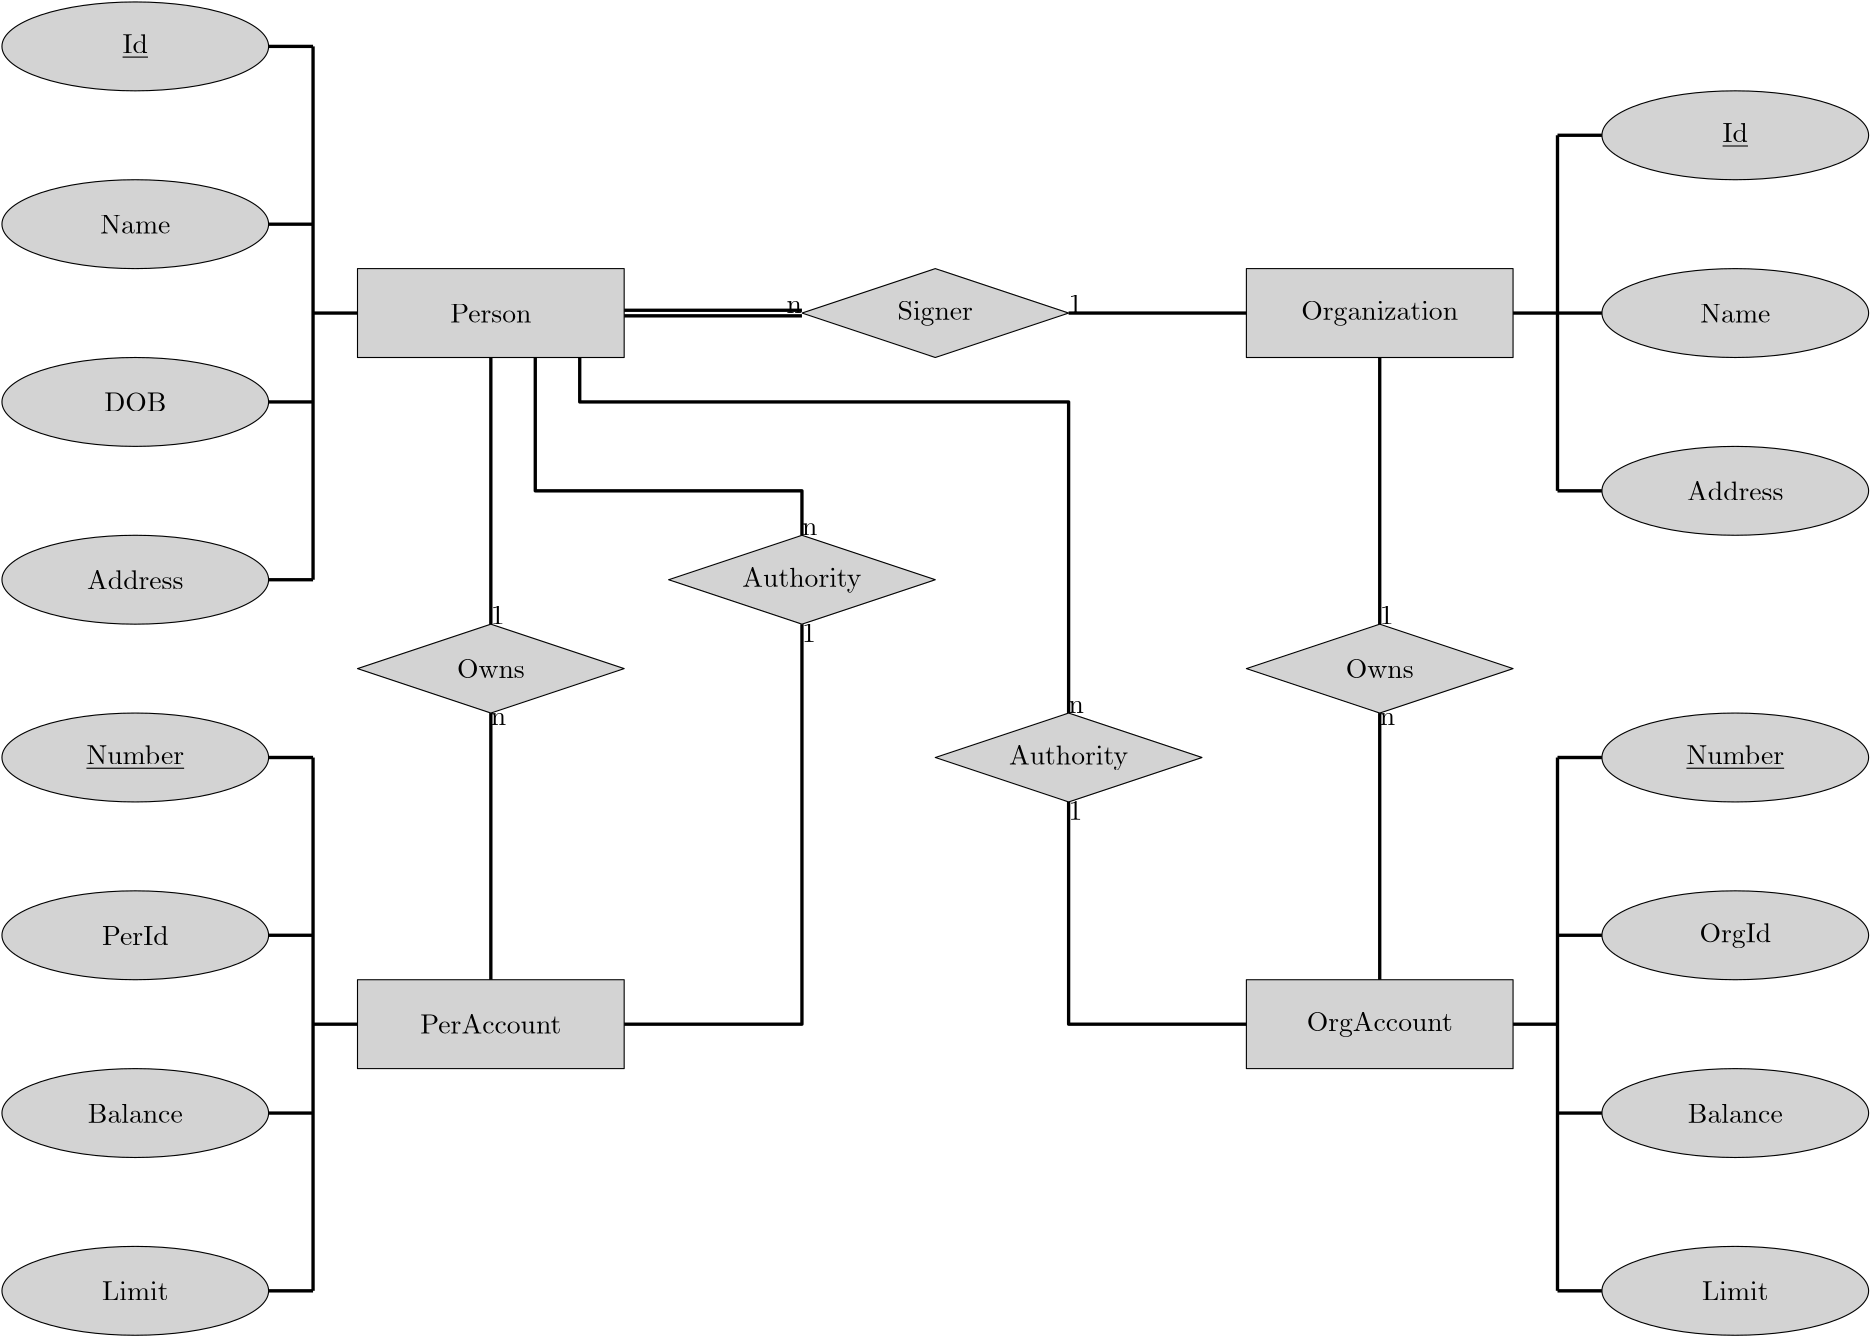 <?xml version="1.0"?>
<!DOCTYPE ipe SYSTEM "ipe.dtd">
<ipe version="70107" creator="Ipe 7.1.8">
<info created="D:20151008195539" modified="D:20151008202330"/>
<ipestyle name="basic">
<symbol name="arrow/arc(spx)">
<path stroke="sym-stroke" fill="sym-stroke" pen="sym-pen">
0 0 m
-1 0.333 l
-1 -0.333 l
h
</path>
</symbol>
<symbol name="arrow/farc(spx)">
<path stroke="sym-stroke" fill="white" pen="sym-pen">
0 0 m
-1 0.333 l
-1 -0.333 l
h
</path>
</symbol>
<symbol name="arrow/ptarc(spx)">
<path stroke="sym-stroke" fill="sym-stroke" pen="sym-pen">
0 0 m
-1 0.333 l
-0.8 0 l
-1 -0.333 l
h
</path>
</symbol>
<symbol name="arrow/fptarc(spx)">
<path stroke="sym-stroke" fill="white" pen="sym-pen">
0 0 m
-1 0.333 l
-0.8 0 l
-1 -0.333 l
h
</path>
</symbol>
<symbol name="mark/circle(sx)" transformations="translations">
<path fill="sym-stroke">
0.6 0 0 0.6 0 0 e
0.4 0 0 0.4 0 0 e
</path>
</symbol>
<symbol name="mark/disk(sx)" transformations="translations">
<path fill="sym-stroke">
0.6 0 0 0.6 0 0 e
</path>
</symbol>
<symbol name="mark/fdisk(sfx)" transformations="translations">
<group>
<path fill="sym-fill">
0.5 0 0 0.5 0 0 e
</path>
<path fill="sym-stroke" fillrule="eofill">
0.6 0 0 0.6 0 0 e
0.4 0 0 0.4 0 0 e
</path>
</group>
</symbol>
<symbol name="mark/box(sx)" transformations="translations">
<path fill="sym-stroke" fillrule="eofill">
-0.6 -0.6 m
0.6 -0.6 l
0.6 0.6 l
-0.6 0.6 l
h
-0.4 -0.4 m
0.4 -0.4 l
0.4 0.4 l
-0.4 0.4 l
h
</path>
</symbol>
<symbol name="mark/square(sx)" transformations="translations">
<path fill="sym-stroke">
-0.6 -0.6 m
0.6 -0.6 l
0.6 0.6 l
-0.6 0.6 l
h
</path>
</symbol>
<symbol name="mark/fsquare(sfx)" transformations="translations">
<group>
<path fill="sym-fill">
-0.5 -0.5 m
0.5 -0.5 l
0.5 0.5 l
-0.5 0.5 l
h
</path>
<path fill="sym-stroke" fillrule="eofill">
-0.6 -0.6 m
0.6 -0.6 l
0.6 0.6 l
-0.6 0.6 l
h
-0.4 -0.4 m
0.4 -0.4 l
0.4 0.4 l
-0.4 0.4 l
h
</path>
</group>
</symbol>
<symbol name="mark/cross(sx)" transformations="translations">
<group>
<path fill="sym-stroke">
-0.43 -0.57 m
0.57 0.43 l
0.43 0.57 l
-0.57 -0.43 l
h
</path>
<path fill="sym-stroke">
-0.43 0.57 m
0.57 -0.43 l
0.43 -0.57 l
-0.57 0.43 l
h
</path>
</group>
</symbol>
<symbol name="arrow/fnormal(spx)">
<path stroke="sym-stroke" fill="white" pen="sym-pen">
0 0 m
-1 0.333 l
-1 -0.333 l
h
</path>
</symbol>
<symbol name="arrow/pointed(spx)">
<path stroke="sym-stroke" fill="sym-stroke" pen="sym-pen">
0 0 m
-1 0.333 l
-0.8 0 l
-1 -0.333 l
h
</path>
</symbol>
<symbol name="arrow/fpointed(spx)">
<path stroke="sym-stroke" fill="white" pen="sym-pen">
0 0 m
-1 0.333 l
-0.8 0 l
-1 -0.333 l
h
</path>
</symbol>
<symbol name="arrow/linear(spx)">
<path stroke="sym-stroke" pen="sym-pen">
-1 0.333 m
0 0 l
-1 -0.333 l
</path>
</symbol>
<symbol name="arrow/fdouble(spx)">
<path stroke="sym-stroke" fill="white" pen="sym-pen">
0 0 m
-1 0.333 l
-1 -0.333 l
h
-1 0 m
-2 0.333 l
-2 -0.333 l
h
</path>
</symbol>
<symbol name="arrow/double(spx)">
<path stroke="sym-stroke" fill="sym-stroke" pen="sym-pen">
0 0 m
-1 0.333 l
-1 -0.333 l
h
-1 0 m
-2 0.333 l
-2 -0.333 l
h
</path>
</symbol>
<pen name="heavier" value="0.8"/>
<pen name="fat" value="1.2"/>
<pen name="ultrafat" value="2"/>
<symbolsize name="large" value="5"/>
<symbolsize name="small" value="2"/>
<symbolsize name="tiny" value="1.1"/>
<arrowsize name="large" value="10"/>
<arrowsize name="small" value="5"/>
<arrowsize name="tiny" value="3"/>
<color name="red" value="1 0 0"/>
<color name="green" value="0 1 0"/>
<color name="blue" value="0 0 1"/>
<color name="yellow" value="1 1 0"/>
<color name="orange" value="1 0.647 0"/>
<color name="gold" value="1 0.843 0"/>
<color name="purple" value="0.627 0.125 0.941"/>
<color name="gray" value="0.745"/>
<color name="brown" value="0.647 0.165 0.165"/>
<color name="navy" value="0 0 0.502"/>
<color name="pink" value="1 0.753 0.796"/>
<color name="seagreen" value="0.18 0.545 0.341"/>
<color name="turquoise" value="0.251 0.878 0.816"/>
<color name="violet" value="0.933 0.51 0.933"/>
<color name="darkblue" value="0 0 0.545"/>
<color name="darkcyan" value="0 0.545 0.545"/>
<color name="darkgray" value="0.663"/>
<color name="darkgreen" value="0 0.392 0"/>
<color name="darkmagenta" value="0.545 0 0.545"/>
<color name="darkorange" value="1 0.549 0"/>
<color name="darkred" value="0.545 0 0"/>
<color name="lightblue" value="0.678 0.847 0.902"/>
<color name="lightcyan" value="0.878 1 1"/>
<color name="lightgray" value="0.827"/>
<color name="lightgreen" value="0.565 0.933 0.565"/>
<color name="lightyellow" value="1 1 0.878"/>
<dashstyle name="dashed" value="[4] 0"/>
<dashstyle name="dotted" value="[1 3] 0"/>
<dashstyle name="dash dotted" value="[4 2 1 2] 0"/>
<dashstyle name="dash dot dotted" value="[4 2 1 2 1 2] 0"/>
<textsize name="large" value="\large"/>
<textsize name="Large" value="\Large"/>
<textsize name="LARGE" value="\LARGE"/>
<textsize name="huge" value="\huge"/>
<textsize name="Huge" value="\Huge"/>
<textsize name="small" value="\small"/>
<textsize name="footnote" value="\footnotesize"/>
<textsize name="tiny" value="\tiny"/>
<textstyle name="center" begin="\begin{center}" end="\end{center}"/>
<textstyle name="itemize" begin="\begin{itemize}" end="\end{itemize}"/>
<textstyle name="item" begin="\begin{itemize}\item{}" end="\end{itemize}"/>
<gridsize name="4 pts" value="4"/>
<gridsize name="8 pts (~3 mm)" value="8"/>
<gridsize name="16 pts (~6 mm)" value="16"/>
<gridsize name="32 pts (~12 mm)" value="32"/>
<gridsize name="10 pts (~3.5 mm)" value="10"/>
<gridsize name="20 pts (~7 mm)" value="20"/>
<gridsize name="14 pts (~5 mm)" value="14"/>
<gridsize name="28 pts (~10 mm)" value="28"/>
<gridsize name="56 pts (~20 mm)" value="56"/>
<anglesize name="90 deg" value="90"/>
<anglesize name="60 deg" value="60"/>
<anglesize name="45 deg" value="45"/>
<anglesize name="30 deg" value="30"/>
<anglesize name="22.5 deg" value="22.5"/>
<tiling name="falling" angle="-60" step="4" width="1"/>
<tiling name="rising" angle="30" step="4" width="1"/>
</ipestyle>
<page>
<layer name="alpha"/>
<view layers="alpha" active="alpha"/>
<path layer="alpha" matrix="1 0 0 1 -64 16" stroke="black" fill="lightgray">
192 672 m
192 640 l
288 640 l
288 672 l
h
</path>
<text matrix="1 0 0 1 -48 16" transformations="translations" pos="224 656" stroke="black" type="label" width="29.279" height="6.808" depth="0" halign="center" valign="center">Person</text>
<path matrix="1 0 0 1 -16 64" stroke="black" fill="lightgray">
48 0 0 16 64 704 e
</path>
<text matrix="1 0 0 1 -16 64" transformations="translations" pos="64 704" stroke="black" type="label" width="9.132" height="6.921" depth="1.99" halign="center" valign="center">\underline{Id}</text>
<path matrix="1 0 0 1 -16 0" stroke="black" fill="lightgray">
48 0 0 16 64 704 e
</path>
<path matrix="1 0 0 1 -16 -64" stroke="black" fill="lightgray">
48 0 0 16 64 704 e
</path>
<path matrix="1 0 0 1 -16 -128" stroke="black" fill="lightgray">
48 0 0 16 64 704 e
</path>
<text matrix="1 0 0 1 -112 -32" transformations="translations" pos="160 736" stroke="black" type="label" width="25.183" height="6.808" depth="0" halign="center" valign="center">Name</text>
<text matrix="1 0 0 1 -240 -96" transformations="translations" pos="288 736" stroke="black" type="label" width="22.416" height="6.808" depth="0" halign="center" valign="center">DOB</text>
<text matrix="1 0 0 1 -336 -128" transformations="translations" pos="384 704" stroke="black" type="label" width="34.731" height="6.918" depth="0" halign="center" valign="center">Address</text>
<path stroke="black" pen="fat">
96 768 m
112 768 l
</path>
<path stroke="black" pen="fat">
96 704 m
112 704 l
</path>
<path stroke="black" pen="fat">
112 640 m
96 640 l
</path>
<path stroke="black" pen="fat">
112 576 m
96 576 l
</path>
<path stroke="black" pen="fat">
112 768 m
112 576 l
</path>
<path stroke="black" pen="fat">
128 672 m
112 672 l
</path>
<path stroke="black" fill="lightgray">
288 672 m
336 688 l
384 672 l
336 656 l
288 672 l
</path>
<text transformations="translations" pos="336 672" stroke="black" type="label" width="27.148" height="6.815" depth="1.93" halign="center" valign="center">Signer</text>
<path matrix="1 0 0 1 256 16" stroke="black" fill="lightgray">
192 672 m
192 640 l
288 640 l
288 672 l
h
</path>
<text matrix="1 0 0 1 272 16" transformations="translations" pos="224 656" stroke="black" type="label" width="56.483" height="6.815" depth="1.93" halign="center" valign="center">Organization</text>
<path matrix="1 0 0 1 560 32" stroke="black" fill="lightgray">
48 0 0 16 64 704 e
</path>
<text matrix="1 0 0 1 560 32" transformations="translations" pos="64 704" stroke="black" type="label" width="9.132" height="6.921" depth="1.99" halign="center" valign="center">\underline{Id}</text>
<path matrix="1 0 0 1 560 -96" stroke="black" fill="lightgray">
48 0 0 16 64 704 e
</path>
<path matrix="1 0 0 1 224 -48" stroke="black" fill="lightgray">
48 0 0 16 400 720 e
</path>
<text matrix="1 0 0 1 464 -64" transformations="translations" pos="160 736" stroke="black" type="label" width="25.183" height="6.808" depth="0" halign="center" valign="center">Name</text>
<text matrix="1 0 0 1 240 -96" transformations="translations" pos="384 704" stroke="black" type="label" width="34.731" height="6.918" depth="0" halign="center" valign="center">Address</text>
<path stroke="black" pen="fat">
560 608 m
576 608 l
</path>
<path stroke="black" pen="fat">
576 736 m
560 736 l
</path>
<path matrix="1 0 0 1 240 -48" stroke="black" pen="fat">
336 720 m
304 720 l
</path>
<path stroke="black" pen="fat">
560 736 m
560 608 l
</path>
<path stroke="black" pen="fat">
448 672 m
384 672 l
</path>
<path matrix="1 0 0 1 0 1" stroke="black" pen="fat">
224 672 m
288 672 l
</path>
<path matrix="1 0 0 1 0 -1" stroke="black" pen="fat">
224 672 m
288 672 l
</path>
<text transformations="translations" pos="384 672" stroke="black" type="label" width="4.981" height="6.42" depth="0" valign="baseline">1</text>
<text transformations="translations" pos="288 672" stroke="black" type="label" width="5.535" height="4.289" depth="0" halign="right" valign="baseline">n</text>
<path matrix="1 0 0 1 -64 -240" stroke="black" fill="lightgray">
192 672 m
192 640 l
288 640 l
288 672 l
h
</path>
<text matrix="1 0 0 1 -48 -240" transformations="translations" pos="224 656" stroke="black" type="label" width="50.81" height="6.808" depth="0" halign="center" valign="center">PerAccount</text>
<path matrix="1 0 0 1 -16 -192" stroke="black" fill="lightgray">
48 0 0 16 64 704 e
</path>
<text matrix="1 0 0 1 -16 -192" transformations="translations" pos="64 704" stroke="black" type="label" width="35.174" height="6.921" depth="1.99" halign="center" valign="center">\underline{Number}</text>
<path matrix="1 0 0 1 -16 -256" stroke="black" fill="lightgray">
48 0 0 16 64 704 e
</path>
<path matrix="1 0 0 1 -16 -320" stroke="black" fill="lightgray">
48 0 0 16 64 704 e
</path>
<path matrix="1 0 0 1 -16 -384" stroke="black" fill="lightgray">
48 0 0 16 64 704 e
</path>
<text matrix="1 0 0 1 -112 -288" transformations="translations" pos="160 736" stroke="black" type="label" width="23.966" height="6.918" depth="0" halign="center" valign="center">PerId</text>
<text matrix="1 0 0 1 -240 -352" transformations="translations" pos="288 736" stroke="black" type="label" width="34.177" height="6.918" depth="0" halign="center" valign="center">Balance</text>
<text matrix="1 0 0 1 -336 -384" transformations="translations" pos="384 704" stroke="black" type="label" width="23.938" height="6.808" depth="0" halign="center" valign="center">Limit</text>
<path stroke="black" pen="fat">
96 512 m
112 512 l
</path>
<path stroke="black" pen="fat">
96 448 m
112 448 l
</path>
<path stroke="black" pen="fat">
112 384 m
96 384 l
</path>
<path stroke="black" pen="fat">
112 320 m
96 320 l
</path>
<path stroke="black" pen="fat">
112 512 m
112 320 l
</path>
<path stroke="black" pen="fat">
112 416 m
128 416 l
</path>
<path stroke="black" fill="lightgray">
176 560 m
128 544 l
176 528 l
224 544 l
176 560 l
</path>
<text transformations="translations" pos="176 544" stroke="black" type="label" width="24.409" height="6.808" depth="0" halign="center" valign="center">Owns</text>
<path stroke="black" pen="fat">
176 656 m
176 560 l
</path>
<path stroke="black" pen="fat">
176 528 m
176 432 l
</path>
<text transformations="translations" pos="176 560" stroke="black" type="label" width="4.981" height="6.42" depth="0" valign="baseline">1</text>
<text transformations="translations" pos="176 528" stroke="black" type="label" width="5.535" height="4.289" depth="0" valign="top">n</text>
<path matrix="1 0 0 1 256 -240" stroke="black" fill="lightgray">
192 672 m
192 640 l
288 640 l
288 672 l
h
</path>
<text matrix="1 0 0 1 272 -240" transformations="translations" pos="224 656" stroke="black" type="label" width="52.608" height="6.815" depth="1.93" halign="center" valign="center">OrgAccount</text>
<path matrix="1 0 0 1 560 -192" stroke="black" fill="lightgray">
48 0 0 16 64 704 e
</path>
<text matrix="1 0 0 1 560 -192" transformations="translations" pos="64 704" stroke="black" type="label" width="35.174" height="6.921" depth="1.99" halign="center" valign="center">\underline{Number}</text>
<path matrix="1 0 0 1 560 -256" stroke="black" fill="lightgray">
48 0 0 16 64 704 e
</path>
<path matrix="1 0 0 1 560 -320" stroke="black" fill="lightgray">
48 0 0 16 64 704 e
</path>
<path matrix="1 0 0 1 560 -384" stroke="black" fill="lightgray">
48 0 0 16 64 704 e
</path>
<text matrix="1 0 0 1 464 -288" transformations="translations" pos="160 736" stroke="black" type="label" width="25.765" height="6.926" depth="1.93" halign="center" valign="center">OrgId</text>
<text matrix="1 0 0 1 336 -352" transformations="translations" pos="288 736" stroke="black" type="label" width="34.177" height="6.918" depth="0" halign="center" valign="center">Balance</text>
<text matrix="1 0 0 1 240 -384" transformations="translations" pos="384 704" stroke="black" type="label" width="23.938" height="6.808" depth="0" halign="center" valign="center">Limit</text>
<path stroke="black" pen="fat">
576 512 m
560 512 l
</path>
<path stroke="black" pen="fat">
576 448 m
560 448 l
</path>
<path stroke="black" pen="fat">
576 384 m
560 384 l
</path>
<path stroke="black" pen="fat">
576 320 m
560 320 l
</path>
<path stroke="black" pen="fat">
560 512 m
560 320 l
</path>
<path stroke="black" pen="fat">
544 416 m
560 416 l
</path>
<path stroke="black" fill="lightgray">
496 560 m
448 544 l
496 528 l
544 544 l
496 560 l
</path>
<text transformations="translations" pos="496 544" stroke="black" type="label" width="24.409" height="6.808" depth="0" halign="center" valign="center">Owns</text>
<path stroke="black" pen="fat">
496 656 m
496 560 l
</path>
<path stroke="black" pen="fat">
496 528 m
496 432 l
</path>
<text transformations="translations" pos="496 560" stroke="black" type="label" width="4.981" height="6.42" depth="0" valign="baseline">1</text>
<text transformations="translations" pos="496 528" stroke="black" type="label" width="5.535" height="4.289" depth="0" valign="top">n</text>
<path stroke="black" fill="lightgray">
288 592 m
240 576 l
288 560 l
336 576 l
288 592 l
</path>
<path matrix="1 0 0 1 208 -32" stroke="black" fill="lightgray">
176 560 m
128 544 l
176 528 l
224 544 l
176 560 l
</path>
<text transformations="translations" pos="288 576" stroke="black" type="label" width="42.922" height="6.926" depth="1.93" halign="center" valign="center">Authority</text>
<text matrix="1 0 0 1 96 -64" transformations="translations" pos="288 576" stroke="black" type="label" width="42.922" height="6.926" depth="1.93" halign="center" valign="center">Authority</text>
<path stroke="black" pen="fat">
224 416 m
288 416 l
288 560 l
</path>
<path stroke="black" pen="fat">
288 592 m
288 608 l
192 608 l
192 656 l
</path>
<path stroke="black" pen="fat">
448 416 m
384 416 l
384 496 l
</path>
<path stroke="black" pen="fat">
384 528 m
384 640 l
208 640 l
208 656 l
</path>
<text transformations="translations" pos="288 560" stroke="black" type="label" width="4.981" height="6.42" depth="0" valign="top">1</text>
<text transformations="translations" pos="288 592" stroke="black" type="label" width="5.535" height="4.289" depth="0" valign="baseline">n</text>
<text matrix="1 0 0 1 16 0" transformations="translations" pos="368 528" stroke="black" type="label" width="5.535" height="4.289" depth="0" valign="baseline">n</text>
<text matrix="1 0 0 1 16 0" transformations="translations" pos="368 496" stroke="black" type="label" width="4.981" height="6.42" depth="0" valign="top">1</text>
</page>
</ipe>
